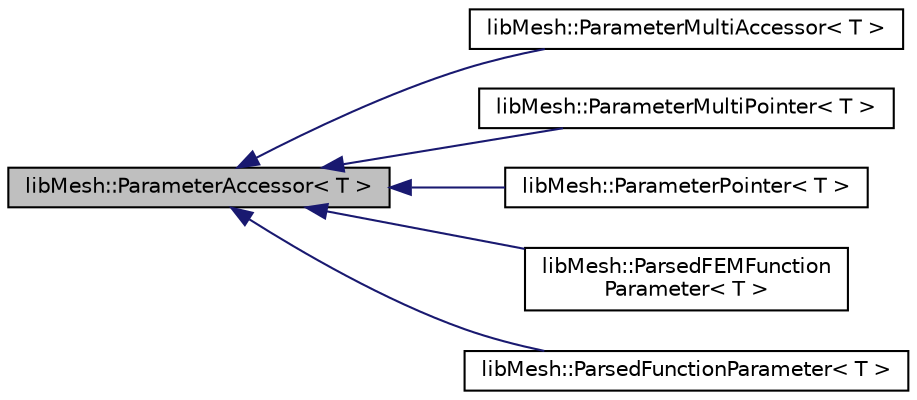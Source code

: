 digraph "libMesh::ParameterAccessor&lt; T &gt;"
{
 // INTERACTIVE_SVG=YES
  edge [fontname="Helvetica",fontsize="10",labelfontname="Helvetica",labelfontsize="10"];
  node [fontname="Helvetica",fontsize="10",shape=record];
  rankdir="LR";
  Node1 [label="libMesh::ParameterAccessor\< T \>",height=0.2,width=0.4,color="black", fillcolor="grey75", style="filled" fontcolor="black"];
  Node1 -> Node2 [dir="back",color="midnightblue",fontsize="10",style="solid",fontname="Helvetica"];
  Node2 [label="libMesh::ParameterMultiAccessor\< T \>",height=0.2,width=0.4,color="black", fillcolor="white", style="filled",URL="$classlibMesh_1_1ParameterMultiAccessor.html",tooltip="Accessor object allowing reading and modification of the independent variables in a parameter sensiti..."];
  Node1 -> Node3 [dir="back",color="midnightblue",fontsize="10",style="solid",fontname="Helvetica"];
  Node3 [label="libMesh::ParameterMultiPointer\< T \>",height=0.2,width=0.4,color="black", fillcolor="white", style="filled",URL="$classlibMesh_1_1ParameterMultiPointer.html",tooltip="Accessor object allowing reading and modification of the independent variables in a parameter sensiti..."];
  Node1 -> Node4 [dir="back",color="midnightblue",fontsize="10",style="solid",fontname="Helvetica"];
  Node4 [label="libMesh::ParameterPointer\< T \>",height=0.2,width=0.4,color="black", fillcolor="white", style="filled",URL="$classlibMesh_1_1ParameterPointer.html",tooltip="Accessor object allowing reading and modification of the independent variables in a parameter sensiti..."];
  Node1 -> Node5 [dir="back",color="midnightblue",fontsize="10",style="solid",fontname="Helvetica"];
  Node5 [label="libMesh::ParsedFEMFunction\lParameter\< T \>",height=0.2,width=0.4,color="black", fillcolor="white", style="filled",URL="$classlibMesh_1_1ParsedFEMFunctionParameter.html",tooltip="访问器对象，允许读取和修改参数灵敏度计算中的独立变量。 "];
  Node1 -> Node6 [dir="back",color="midnightblue",fontsize="10",style="solid",fontname="Helvetica"];
  Node6 [label="libMesh::ParsedFunctionParameter\< T \>",height=0.2,width=0.4,color="black", fillcolor="white", style="filled",URL="$classlibMesh_1_1ParsedFunctionParameter.html",tooltip="访问器对象，允许在参数敏感性计算中读取和修改参数的独立变量。 "];
}
